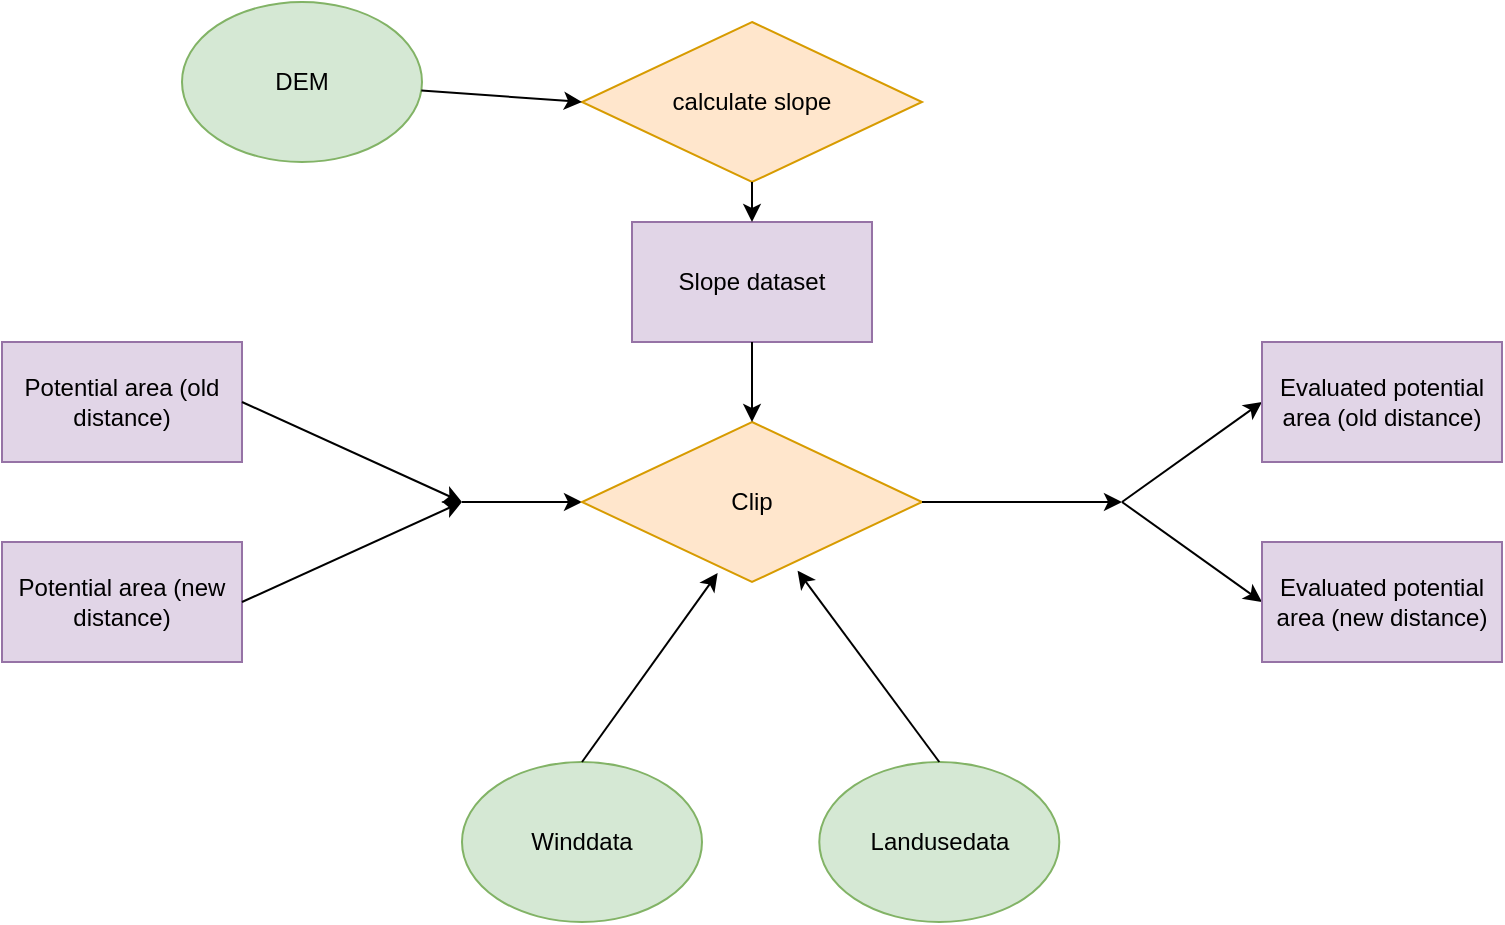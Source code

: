 <mxfile version="12.5.5" type="device"><diagram id="blqeMZFhSGsrBPXqfFoC" name="Page-1"><mxGraphModel dx="1108" dy="457" grid="1" gridSize="10" guides="1" tooltips="1" connect="1" arrows="1" fold="1" page="1" pageScale="1" pageWidth="827" pageHeight="1169" math="0" shadow="0"><root><mxCell id="0"/><mxCell id="1" parent="0"/><mxCell id="sDmLml7RNZfypfmi1pS6-2" value="DEM" style="ellipse;whiteSpace=wrap;html=1;fillColor=#d5e8d4;strokeColor=#82b366;" vertex="1" parent="1"><mxGeometry x="120" y="30" width="120" height="80" as="geometry"/></mxCell><mxCell id="sDmLml7RNZfypfmi1pS6-3" value="Potential area (old distance)" style="rounded=0;whiteSpace=wrap;html=1;fillColor=#e1d5e7;strokeColor=#9673a6;" vertex="1" parent="1"><mxGeometry x="30" y="200" width="120" height="60" as="geometry"/></mxCell><mxCell id="sDmLml7RNZfypfmi1pS6-4" value="&lt;div&gt;Potential area (new distance)&lt;/div&gt;" style="rounded=0;whiteSpace=wrap;html=1;fillColor=#e1d5e7;strokeColor=#9673a6;" vertex="1" parent="1"><mxGeometry x="30" y="300" width="120" height="60" as="geometry"/></mxCell><mxCell id="sDmLml7RNZfypfmi1pS6-5" value="" style="endArrow=classic;html=1;exitX=1;exitY=0.5;exitDx=0;exitDy=0;" edge="1" parent="1" source="sDmLml7RNZfypfmi1pS6-3"><mxGeometry width="50" height="50" relative="1" as="geometry"><mxPoint x="-10" y="430" as="sourcePoint"/><mxPoint x="260.0" y="280" as="targetPoint"/></mxGeometry></mxCell><mxCell id="sDmLml7RNZfypfmi1pS6-6" value="" style="endArrow=classic;html=1;exitX=1;exitY=0.5;exitDx=0;exitDy=0;" edge="1" parent="1" source="sDmLml7RNZfypfmi1pS6-4"><mxGeometry width="50" height="50" relative="1" as="geometry"><mxPoint x="-10" y="430" as="sourcePoint"/><mxPoint x="260.0" y="280" as="targetPoint"/></mxGeometry></mxCell><mxCell id="sDmLml7RNZfypfmi1pS6-7" value="" style="endArrow=classic;html=1;" edge="1" parent="1"><mxGeometry width="50" height="50" relative="1" as="geometry"><mxPoint x="260.0" y="280" as="sourcePoint"/><mxPoint x="320.0" y="280" as="targetPoint"/></mxGeometry></mxCell><mxCell id="sDmLml7RNZfypfmi1pS6-8" value="Clip" style="rhombus;whiteSpace=wrap;html=1;fillColor=#ffe6cc;strokeColor=#d79b00;" vertex="1" parent="1"><mxGeometry x="320" y="240" width="170" height="80" as="geometry"/></mxCell><mxCell id="sDmLml7RNZfypfmi1pS6-9" value="calculate slope" style="rhombus;whiteSpace=wrap;html=1;fillColor=#ffe6cc;strokeColor=#d79b00;" vertex="1" parent="1"><mxGeometry x="320" y="40" width="170" height="80" as="geometry"/></mxCell><mxCell id="sDmLml7RNZfypfmi1pS6-10" value="Slope dataset" style="rounded=0;whiteSpace=wrap;html=1;fillColor=#e1d5e7;strokeColor=#9673a6;" vertex="1" parent="1"><mxGeometry x="345" y="140" width="120" height="60" as="geometry"/></mxCell><mxCell id="sDmLml7RNZfypfmi1pS6-11" value="" style="endArrow=classic;html=1;entryX=0;entryY=0.5;entryDx=0;entryDy=0;" edge="1" parent="1" source="sDmLml7RNZfypfmi1pS6-2" target="sDmLml7RNZfypfmi1pS6-9"><mxGeometry width="50" height="50" relative="1" as="geometry"><mxPoint x="-10" y="430" as="sourcePoint"/><mxPoint x="40" y="380" as="targetPoint"/></mxGeometry></mxCell><mxCell id="sDmLml7RNZfypfmi1pS6-12" value="" style="endArrow=classic;html=1;exitX=0.5;exitY=1;exitDx=0;exitDy=0;entryX=0.5;entryY=0;entryDx=0;entryDy=0;" edge="1" parent="1" source="sDmLml7RNZfypfmi1pS6-9" target="sDmLml7RNZfypfmi1pS6-10"><mxGeometry width="50" height="50" relative="1" as="geometry"><mxPoint x="420" y="150" as="sourcePoint"/><mxPoint x="420" y="170" as="targetPoint"/></mxGeometry></mxCell><mxCell id="sDmLml7RNZfypfmi1pS6-13" value="" style="endArrow=classic;html=1;exitX=0.5;exitY=1;exitDx=0;exitDy=0;entryX=0.5;entryY=0;entryDx=0;entryDy=0;" edge="1" parent="1" source="sDmLml7RNZfypfmi1pS6-10" target="sDmLml7RNZfypfmi1pS6-8"><mxGeometry width="50" height="50" relative="1" as="geometry"><mxPoint x="500" y="220" as="sourcePoint"/><mxPoint x="500" y="240" as="targetPoint"/></mxGeometry></mxCell><mxCell id="sDmLml7RNZfypfmi1pS6-14" value="Winddata" style="ellipse;whiteSpace=wrap;html=1;fillColor=#d5e8d4;strokeColor=#82b366;" vertex="1" parent="1"><mxGeometry x="260" y="410" width="120" height="80" as="geometry"/></mxCell><mxCell id="sDmLml7RNZfypfmi1pS6-15" value="" style="endArrow=classic;html=1;exitX=0.5;exitY=0;exitDx=0;exitDy=0;entryX=0.399;entryY=0.944;entryDx=0;entryDy=0;entryPerimeter=0;" edge="1" parent="1" source="sDmLml7RNZfypfmi1pS6-14" target="sDmLml7RNZfypfmi1pS6-8"><mxGeometry width="50" height="50" relative="1" as="geometry"><mxPoint x="-10" y="560" as="sourcePoint"/><mxPoint x="383" y="310" as="targetPoint"/></mxGeometry></mxCell><mxCell id="sDmLml7RNZfypfmi1pS6-16" value="Landusedata" style="ellipse;whiteSpace=wrap;html=1;fillColor=#d5e8d4;strokeColor=#82b366;" vertex="1" parent="1"><mxGeometry x="438.65" y="410" width="120" height="80" as="geometry"/></mxCell><mxCell id="sDmLml7RNZfypfmi1pS6-17" value="" style="endArrow=classic;html=1;exitX=0.5;exitY=0;exitDx=0;exitDy=0;entryX=0.634;entryY=0.929;entryDx=0;entryDy=0;entryPerimeter=0;" edge="1" parent="1" source="sDmLml7RNZfypfmi1pS6-16" target="sDmLml7RNZfypfmi1pS6-8"><mxGeometry width="50" height="50" relative="1" as="geometry"><mxPoint x="168.65" y="560" as="sourcePoint"/><mxPoint x="419.997" y="327.601" as="targetPoint"/></mxGeometry></mxCell><mxCell id="sDmLml7RNZfypfmi1pS6-18" value="" style="endArrow=classic;html=1;exitX=1;exitY=0.5;exitDx=0;exitDy=0;" edge="1" parent="1" source="sDmLml7RNZfypfmi1pS6-8"><mxGeometry width="50" height="50" relative="1" as="geometry"><mxPoint x="-10" y="560" as="sourcePoint"/><mxPoint x="590" y="280" as="targetPoint"/></mxGeometry></mxCell><mxCell id="sDmLml7RNZfypfmi1pS6-19" value="" style="endArrow=classic;html=1;entryX=0;entryY=0.5;entryDx=0;entryDy=0;" edge="1" parent="1" target="sDmLml7RNZfypfmi1pS6-21"><mxGeometry width="50" height="50" relative="1" as="geometry"><mxPoint x="590" y="280" as="sourcePoint"/><mxPoint x="660" y="220" as="targetPoint"/></mxGeometry></mxCell><mxCell id="sDmLml7RNZfypfmi1pS6-20" value="" style="endArrow=classic;html=1;entryX=0;entryY=0.5;entryDx=0;entryDy=0;" edge="1" parent="1" target="sDmLml7RNZfypfmi1pS6-22"><mxGeometry width="50" height="50" relative="1" as="geometry"><mxPoint x="590" y="280" as="sourcePoint"/><mxPoint x="660" y="310" as="targetPoint"/></mxGeometry></mxCell><mxCell id="sDmLml7RNZfypfmi1pS6-21" value="Evaluated potential area (old distance)" style="rounded=0;whiteSpace=wrap;html=1;fillColor=#e1d5e7;strokeColor=#9673a6;" vertex="1" parent="1"><mxGeometry x="660" y="200" width="120" height="60" as="geometry"/></mxCell><mxCell id="sDmLml7RNZfypfmi1pS6-22" value="&lt;div&gt;Evaluated potential area (new distance)&lt;/div&gt;" style="rounded=0;whiteSpace=wrap;html=1;fillColor=#e1d5e7;strokeColor=#9673a6;" vertex="1" parent="1"><mxGeometry x="660" y="300" width="120" height="60" as="geometry"/></mxCell></root></mxGraphModel></diagram></mxfile>